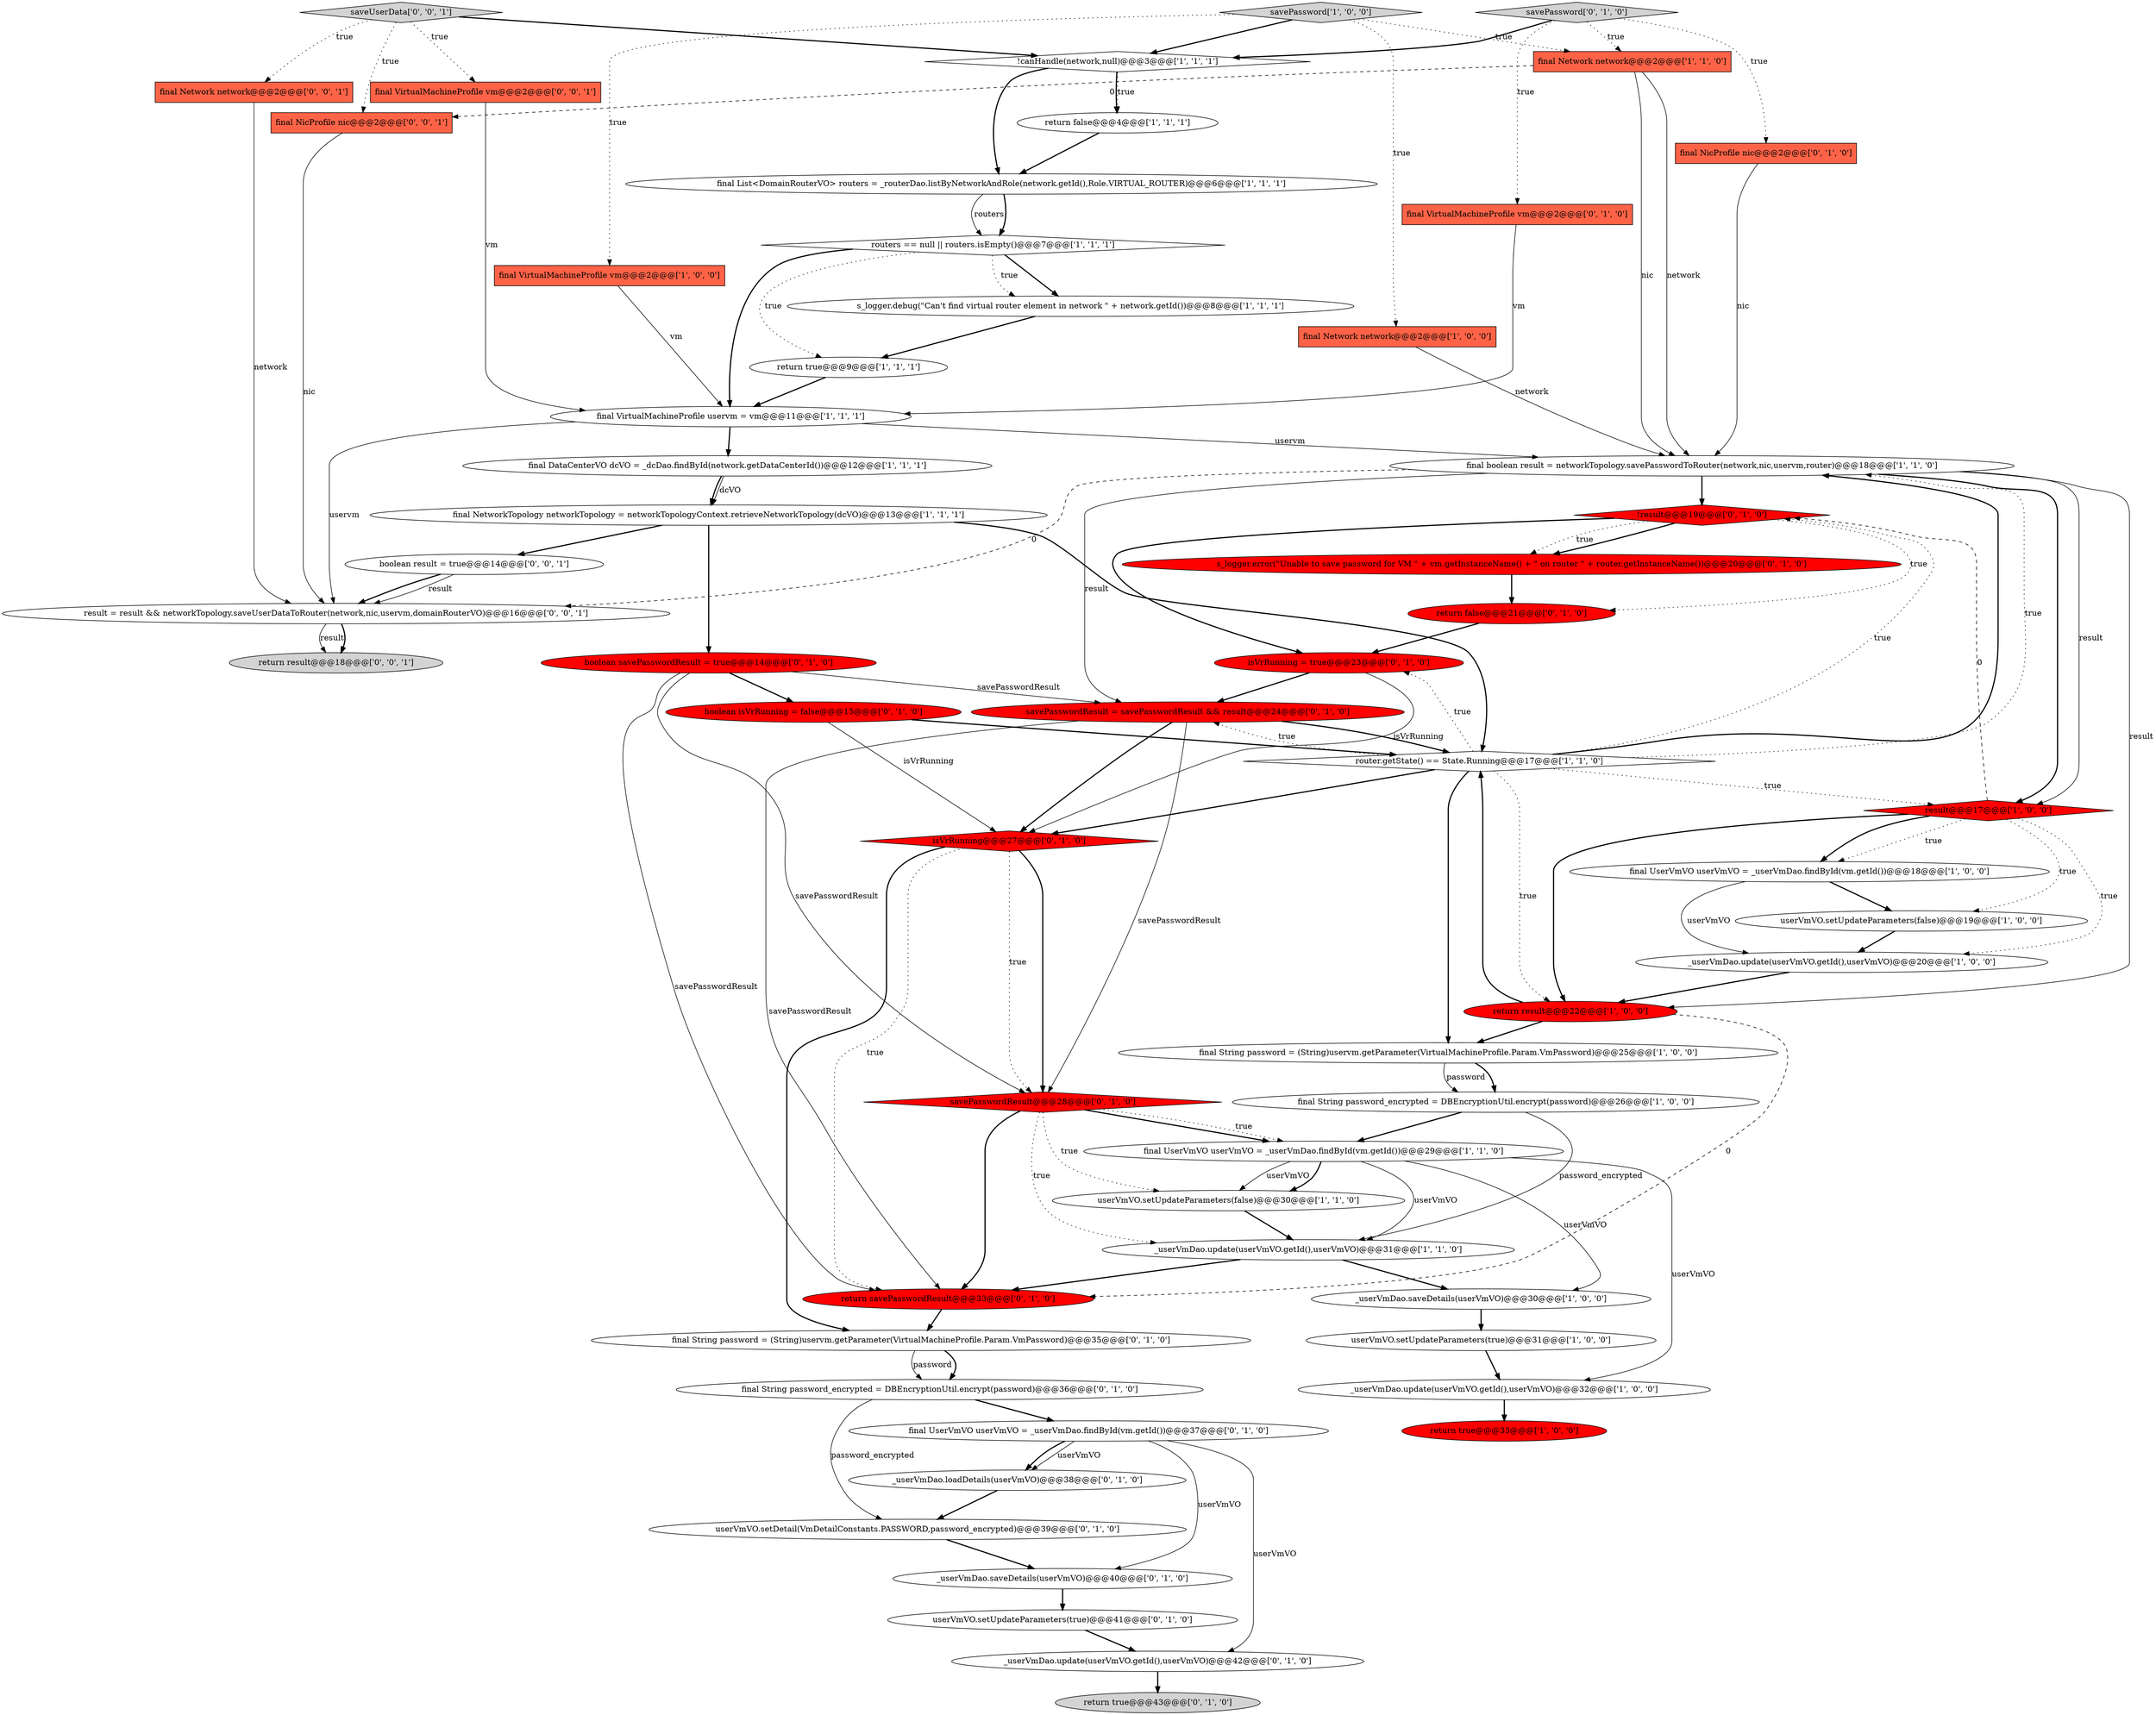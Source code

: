 digraph {
18 [style = filled, label = "final VirtualMachineProfile uservm = vm@@@11@@@['1', '1', '1']", fillcolor = white, shape = ellipse image = "AAA0AAABBB1BBB"];
43 [style = filled, label = "final UserVmVO userVmVO = _userVmDao.findById(vm.getId())@@@37@@@['0', '1', '0']", fillcolor = white, shape = ellipse image = "AAA0AAABBB2BBB"];
56 [style = filled, label = "boolean result = true@@@14@@@['0', '0', '1']", fillcolor = white, shape = ellipse image = "AAA0AAABBB3BBB"];
21 [style = filled, label = "final Network network@@@2@@@['1', '1', '0']", fillcolor = tomato, shape = box image = "AAA0AAABBB1BBB"];
30 [style = filled, label = "s_logger.error(\"Unable to save password for VM \" + vm.getInstanceName() + \" on router \" + router.getInstanceName())@@@20@@@['0', '1', '0']", fillcolor = red, shape = ellipse image = "AAA1AAABBB2BBB"];
33 [style = filled, label = "boolean isVrRunning = false@@@15@@@['0', '1', '0']", fillcolor = red, shape = ellipse image = "AAA1AAABBB2BBB"];
7 [style = filled, label = "final String password_encrypted = DBEncryptionUtil.encrypt(password)@@@26@@@['1', '0', '0']", fillcolor = white, shape = ellipse image = "AAA0AAABBB1BBB"];
4 [style = filled, label = "final UserVmVO userVmVO = _userVmDao.findById(vm.getId())@@@18@@@['1', '0', '0']", fillcolor = white, shape = ellipse image = "AAA0AAABBB1BBB"];
3 [style = filled, label = "!canHandle(network,null)@@@3@@@['1', '1', '1']", fillcolor = white, shape = diamond image = "AAA0AAABBB1BBB"];
50 [style = filled, label = "final String password = (String)uservm.getParameter(VirtualMachineProfile.Param.VmPassword)@@@35@@@['0', '1', '0']", fillcolor = white, shape = ellipse image = "AAA0AAABBB2BBB"];
53 [style = filled, label = "saveUserData['0', '0', '1']", fillcolor = lightgray, shape = diamond image = "AAA0AAABBB3BBB"];
45 [style = filled, label = "isVrRunning@@@27@@@['0', '1', '0']", fillcolor = red, shape = diamond image = "AAA1AAABBB2BBB"];
42 [style = filled, label = "userVmVO.setDetail(VmDetailConstants.PASSWORD,password_encrypted)@@@39@@@['0', '1', '0']", fillcolor = white, shape = ellipse image = "AAA0AAABBB2BBB"];
16 [style = filled, label = "final boolean result = networkTopology.savePasswordToRouter(network,nic,uservm,router)@@@18@@@['1', '1', '0']", fillcolor = white, shape = ellipse image = "AAA0AAABBB1BBB"];
46 [style = filled, label = "return savePasswordResult@@@33@@@['0', '1', '0']", fillcolor = red, shape = ellipse image = "AAA1AAABBB2BBB"];
41 [style = filled, label = "final String password_encrypted = DBEncryptionUtil.encrypt(password)@@@36@@@['0', '1', '0']", fillcolor = white, shape = ellipse image = "AAA0AAABBB2BBB"];
6 [style = filled, label = "final DataCenterVO dcVO = _dcDao.findById(network.getDataCenterId())@@@12@@@['1', '1', '1']", fillcolor = white, shape = ellipse image = "AAA0AAABBB1BBB"];
8 [style = filled, label = "savePassword['1', '0', '0']", fillcolor = lightgray, shape = diamond image = "AAA0AAABBB1BBB"];
37 [style = filled, label = "!result@@@19@@@['0', '1', '0']", fillcolor = red, shape = diamond image = "AAA1AAABBB2BBB"];
48 [style = filled, label = "boolean savePasswordResult = true@@@14@@@['0', '1', '0']", fillcolor = red, shape = ellipse image = "AAA1AAABBB2BBB"];
2 [style = filled, label = "userVmVO.setUpdateParameters(false)@@@19@@@['1', '0', '0']", fillcolor = white, shape = ellipse image = "AAA0AAABBB1BBB"];
14 [style = filled, label = "final VirtualMachineProfile vm@@@2@@@['1', '0', '0']", fillcolor = tomato, shape = box image = "AAA0AAABBB1BBB"];
13 [style = filled, label = "_userVmDao.update(userVmVO.getId(),userVmVO)@@@20@@@['1', '0', '0']", fillcolor = white, shape = ellipse image = "AAA0AAABBB1BBB"];
44 [style = filled, label = "savePasswordResult@@@28@@@['0', '1', '0']", fillcolor = red, shape = diamond image = "AAA1AAABBB2BBB"];
10 [style = filled, label = "return true@@@33@@@['1', '0', '0']", fillcolor = red, shape = ellipse image = "AAA1AAABBB1BBB"];
49 [style = filled, label = "return false@@@21@@@['0', '1', '0']", fillcolor = red, shape = ellipse image = "AAA1AAABBB2BBB"];
54 [style = filled, label = "final Network network@@@2@@@['0', '0', '1']", fillcolor = tomato, shape = box image = "AAA0AAABBB3BBB"];
17 [style = filled, label = "final UserVmVO userVmVO = _userVmDao.findById(vm.getId())@@@29@@@['1', '1', '0']", fillcolor = white, shape = ellipse image = "AAA0AAABBB1BBB"];
19 [style = filled, label = "final List<DomainRouterVO> routers = _routerDao.listByNetworkAndRole(network.getId(),Role.VIRTUAL_ROUTER)@@@6@@@['1', '1', '1']", fillcolor = white, shape = ellipse image = "AAA0AAABBB1BBB"];
39 [style = filled, label = "savePassword['0', '1', '0']", fillcolor = lightgray, shape = diamond image = "AAA0AAABBB2BBB"];
27 [style = filled, label = "final NetworkTopology networkTopology = networkTopologyContext.retrieveNetworkTopology(dcVO)@@@13@@@['1', '1', '1']", fillcolor = white, shape = ellipse image = "AAA0AAABBB1BBB"];
35 [style = filled, label = "savePasswordResult = savePasswordResult && result@@@24@@@['0', '1', '0']", fillcolor = red, shape = ellipse image = "AAA1AAABBB2BBB"];
23 [style = filled, label = "_userVmDao.update(userVmVO.getId(),userVmVO)@@@31@@@['1', '1', '0']", fillcolor = white, shape = ellipse image = "AAA0AAABBB1BBB"];
11 [style = filled, label = "router.getState() == State.Running@@@17@@@['1', '1', '0']", fillcolor = white, shape = diamond image = "AAA0AAABBB1BBB"];
28 [style = filled, label = "_userVmDao.update(userVmVO.getId(),userVmVO)@@@32@@@['1', '0', '0']", fillcolor = white, shape = ellipse image = "AAA0AAABBB1BBB"];
9 [style = filled, label = "final String password = (String)uservm.getParameter(VirtualMachineProfile.Param.VmPassword)@@@25@@@['1', '0', '0']", fillcolor = white, shape = ellipse image = "AAA0AAABBB1BBB"];
52 [style = filled, label = "return result@@@18@@@['0', '0', '1']", fillcolor = lightgray, shape = ellipse image = "AAA0AAABBB3BBB"];
40 [style = filled, label = "_userVmDao.saveDetails(userVmVO)@@@40@@@['0', '1', '0']", fillcolor = white, shape = ellipse image = "AAA0AAABBB2BBB"];
1 [style = filled, label = "return false@@@4@@@['1', '1', '1']", fillcolor = white, shape = ellipse image = "AAA0AAABBB1BBB"];
20 [style = filled, label = "return result@@@22@@@['1', '0', '0']", fillcolor = red, shape = ellipse image = "AAA1AAABBB1BBB"];
31 [style = filled, label = "_userVmDao.loadDetails(userVmVO)@@@38@@@['0', '1', '0']", fillcolor = white, shape = ellipse image = "AAA0AAABBB2BBB"];
24 [style = filled, label = "userVmVO.setUpdateParameters(true)@@@31@@@['1', '0', '0']", fillcolor = white, shape = ellipse image = "AAA0AAABBB1BBB"];
51 [style = filled, label = "result = result && networkTopology.saveUserDataToRouter(network,nic,uservm,domainRouterVO)@@@16@@@['0', '0', '1']", fillcolor = white, shape = ellipse image = "AAA0AAABBB3BBB"];
25 [style = filled, label = "result@@@17@@@['1', '0', '0']", fillcolor = red, shape = diamond image = "AAA1AAABBB1BBB"];
38 [style = filled, label = "final NicProfile nic@@@2@@@['0', '1', '0']", fillcolor = tomato, shape = box image = "AAA0AAABBB2BBB"];
34 [style = filled, label = "_userVmDao.update(userVmVO.getId(),userVmVO)@@@42@@@['0', '1', '0']", fillcolor = white, shape = ellipse image = "AAA0AAABBB2BBB"];
12 [style = filled, label = "_userVmDao.saveDetails(userVmVO)@@@30@@@['1', '0', '0']", fillcolor = white, shape = ellipse image = "AAA0AAABBB1BBB"];
32 [style = filled, label = "userVmVO.setUpdateParameters(true)@@@41@@@['0', '1', '0']", fillcolor = white, shape = ellipse image = "AAA0AAABBB2BBB"];
36 [style = filled, label = "isVrRunning = true@@@23@@@['0', '1', '0']", fillcolor = red, shape = ellipse image = "AAA1AAABBB2BBB"];
55 [style = filled, label = "final VirtualMachineProfile vm@@@2@@@['0', '0', '1']", fillcolor = tomato, shape = box image = "AAA0AAABBB3BBB"];
57 [style = filled, label = "final NicProfile nic@@@2@@@['0', '0', '1']", fillcolor = tomato, shape = box image = "AAA0AAABBB3BBB"];
29 [style = filled, label = "final VirtualMachineProfile vm@@@2@@@['0', '1', '0']", fillcolor = tomato, shape = box image = "AAA0AAABBB2BBB"];
26 [style = filled, label = "return true@@@9@@@['1', '1', '1']", fillcolor = white, shape = ellipse image = "AAA0AAABBB1BBB"];
15 [style = filled, label = "s_logger.debug(\"Can't find virtual router element in network \" + network.getId())@@@8@@@['1', '1', '1']", fillcolor = white, shape = ellipse image = "AAA0AAABBB1BBB"];
47 [style = filled, label = "return true@@@43@@@['0', '1', '0']", fillcolor = lightgray, shape = ellipse image = "AAA0AAABBB2BBB"];
5 [style = filled, label = "final Network network@@@2@@@['1', '0', '0']", fillcolor = tomato, shape = box image = "AAA0AAABBB1BBB"];
22 [style = filled, label = "userVmVO.setUpdateParameters(false)@@@30@@@['1', '1', '0']", fillcolor = white, shape = ellipse image = "AAA0AAABBB1BBB"];
0 [style = filled, label = "routers == null || routers.isEmpty()@@@7@@@['1', '1', '1']", fillcolor = white, shape = diamond image = "AAA0AAABBB1BBB"];
38->16 [style = solid, label="nic"];
16->37 [style = bold, label=""];
56->51 [style = solid, label="result"];
20->9 [style = bold, label=""];
25->4 [style = dotted, label="true"];
53->57 [style = dotted, label="true"];
32->34 [style = bold, label=""];
30->49 [style = bold, label=""];
9->7 [style = bold, label=""];
11->9 [style = bold, label=""];
18->51 [style = solid, label="uservm"];
0->15 [style = bold, label=""];
53->55 [style = dotted, label="true"];
29->18 [style = solid, label="vm"];
44->46 [style = bold, label=""];
20->46 [style = dashed, label="0"];
33->11 [style = bold, label=""];
16->35 [style = solid, label="result"];
3->19 [style = bold, label=""];
35->46 [style = solid, label="savePasswordResult"];
35->45 [style = bold, label=""];
17->22 [style = solid, label="userVmVO"];
23->12 [style = bold, label=""];
25->37 [style = dashed, label="0"];
46->50 [style = bold, label=""];
48->35 [style = solid, label="savePasswordResult"];
49->36 [style = bold, label=""];
11->36 [style = dotted, label="true"];
19->0 [style = solid, label="routers"];
11->16 [style = bold, label=""];
24->28 [style = bold, label=""];
11->37 [style = dotted, label="true"];
37->36 [style = bold, label=""];
34->47 [style = bold, label=""];
43->31 [style = solid, label="userVmVO"];
11->35 [style = dotted, label="true"];
37->49 [style = dotted, label="true"];
45->44 [style = dotted, label="true"];
4->2 [style = bold, label=""];
22->23 [style = bold, label=""];
44->17 [style = bold, label=""];
42->40 [style = bold, label=""];
16->25 [style = solid, label="result"];
54->51 [style = solid, label="network"];
27->56 [style = bold, label=""];
39->29 [style = dotted, label="true"];
56->51 [style = bold, label=""];
16->51 [style = dashed, label="0"];
21->16 [style = solid, label="nic"];
27->11 [style = bold, label=""];
21->16 [style = solid, label="network"];
8->14 [style = dotted, label="true"];
21->57 [style = dashed, label="0"];
17->28 [style = solid, label="userVmVO"];
17->23 [style = solid, label="userVmVO"];
48->33 [style = bold, label=""];
11->16 [style = dotted, label="true"];
44->23 [style = dotted, label="true"];
33->45 [style = solid, label="isVrRunning"];
17->12 [style = solid, label="userVmVO"];
51->52 [style = solid, label="result"];
48->44 [style = solid, label="savePasswordResult"];
43->40 [style = solid, label="userVmVO"];
0->26 [style = dotted, label="true"];
1->19 [style = bold, label=""];
36->35 [style = bold, label=""];
3->1 [style = dotted, label="true"];
50->41 [style = bold, label=""];
41->43 [style = bold, label=""];
50->41 [style = solid, label="password"];
7->17 [style = bold, label=""];
8->21 [style = dotted, label="true"];
55->18 [style = solid, label="vm"];
3->1 [style = bold, label=""];
45->46 [style = dotted, label="true"];
4->13 [style = solid, label="userVmVO"];
48->46 [style = solid, label="savePasswordResult"];
37->30 [style = bold, label=""];
36->45 [style = solid, label="isVrRunning"];
8->3 [style = bold, label=""];
57->51 [style = solid, label="nic"];
25->13 [style = dotted, label="true"];
12->24 [style = bold, label=""];
51->52 [style = bold, label=""];
45->44 [style = bold, label=""];
44->17 [style = dotted, label="true"];
19->0 [style = bold, label=""];
11->20 [style = dotted, label="true"];
6->27 [style = bold, label=""];
25->20 [style = bold, label=""];
31->42 [style = bold, label=""];
6->27 [style = solid, label="dcVO"];
44->22 [style = dotted, label="true"];
18->6 [style = bold, label=""];
16->20 [style = solid, label="result"];
40->32 [style = bold, label=""];
5->16 [style = solid, label="network"];
0->18 [style = bold, label=""];
25->2 [style = dotted, label="true"];
43->31 [style = bold, label=""];
20->11 [style = bold, label=""];
39->21 [style = dotted, label="true"];
28->10 [style = bold, label=""];
0->15 [style = dotted, label="true"];
53->3 [style = bold, label=""];
7->23 [style = solid, label="password_encrypted"];
39->38 [style = dotted, label="true"];
11->45 [style = bold, label=""];
25->4 [style = bold, label=""];
23->46 [style = bold, label=""];
43->34 [style = solid, label="userVmVO"];
39->3 [style = bold, label=""];
16->25 [style = bold, label=""];
17->22 [style = bold, label=""];
35->44 [style = solid, label="savePasswordResult"];
37->30 [style = dotted, label="true"];
15->26 [style = bold, label=""];
2->13 [style = bold, label=""];
18->16 [style = solid, label="uservm"];
11->25 [style = dotted, label="true"];
8->5 [style = dotted, label="true"];
45->50 [style = bold, label=""];
35->11 [style = bold, label=""];
27->48 [style = bold, label=""];
41->42 [style = solid, label="password_encrypted"];
53->54 [style = dotted, label="true"];
9->7 [style = solid, label="password"];
26->18 [style = bold, label=""];
13->20 [style = bold, label=""];
14->18 [style = solid, label="vm"];
}
